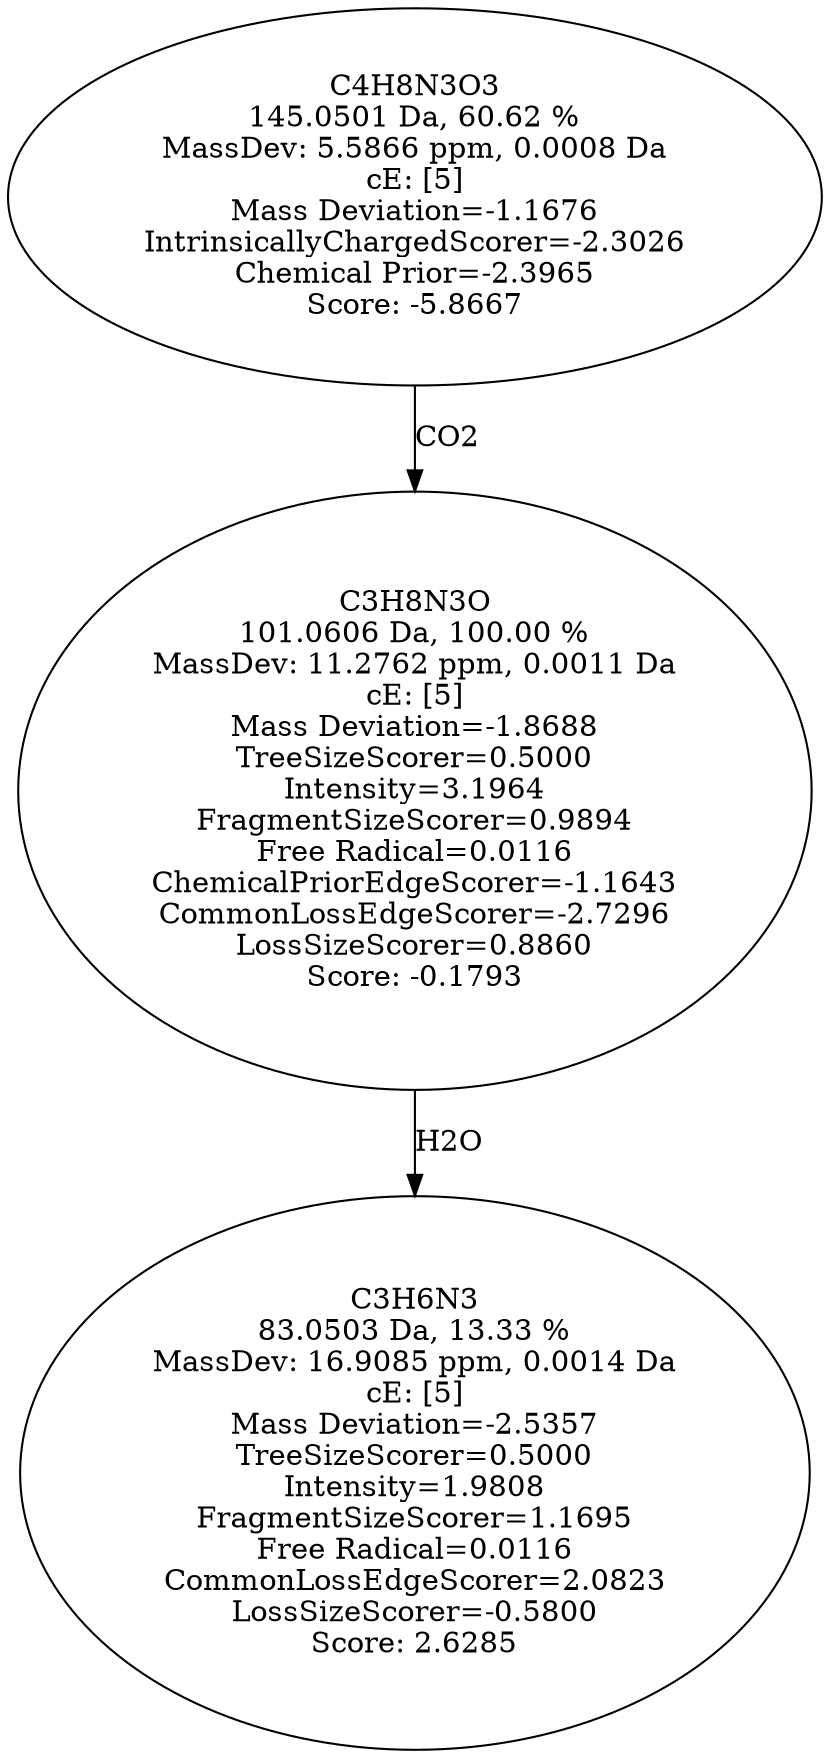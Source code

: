 strict digraph {
v1 [label="C3H6N3\n83.0503 Da, 13.33 %\nMassDev: 16.9085 ppm, 0.0014 Da\ncE: [5]\nMass Deviation=-2.5357\nTreeSizeScorer=0.5000\nIntensity=1.9808\nFragmentSizeScorer=1.1695\nFree Radical=0.0116\nCommonLossEdgeScorer=2.0823\nLossSizeScorer=-0.5800\nScore: 2.6285"];
v2 [label="C3H8N3O\n101.0606 Da, 100.00 %\nMassDev: 11.2762 ppm, 0.0011 Da\ncE: [5]\nMass Deviation=-1.8688\nTreeSizeScorer=0.5000\nIntensity=3.1964\nFragmentSizeScorer=0.9894\nFree Radical=0.0116\nChemicalPriorEdgeScorer=-1.1643\nCommonLossEdgeScorer=-2.7296\nLossSizeScorer=0.8860\nScore: -0.1793"];
v3 [label="C4H8N3O3\n145.0501 Da, 60.62 %\nMassDev: 5.5866 ppm, 0.0008 Da\ncE: [5]\nMass Deviation=-1.1676\nIntrinsicallyChargedScorer=-2.3026\nChemical Prior=-2.3965\nScore: -5.8667"];
v2 -> v1 [label="H2O"];
v3 -> v2 [label="CO2"];
}